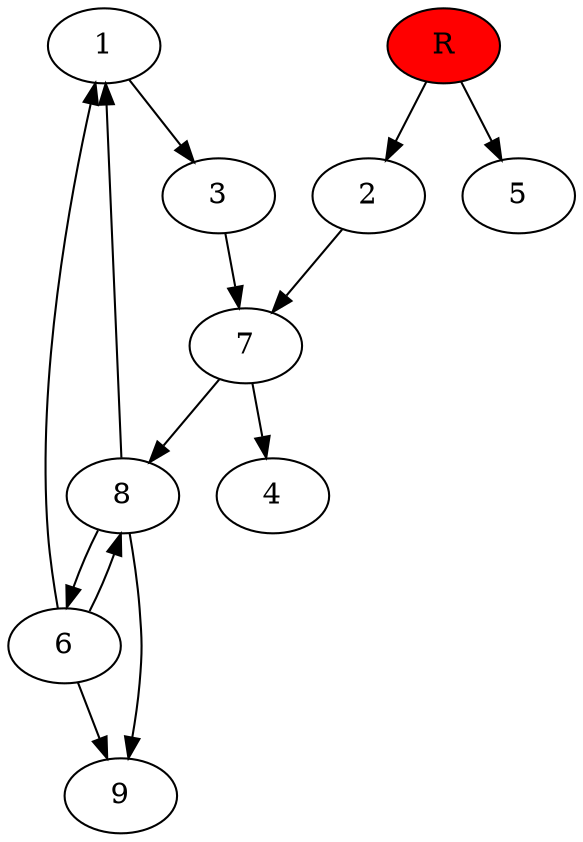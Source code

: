 digraph prb18270 {
	1
	2
	3
	4
	5
	6
	7
	8
	R [fillcolor="#ff0000" style=filled]
	1 -> 3
	2 -> 7
	3 -> 7
	6 -> 1
	6 -> 8
	6 -> 9
	7 -> 4
	7 -> 8
	8 -> 1
	8 -> 6
	8 -> 9
	R -> 2
	R -> 5
}
